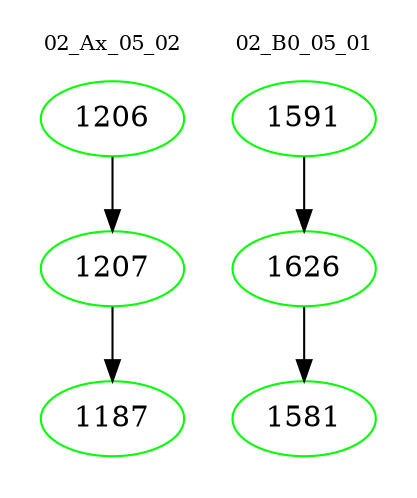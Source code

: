 digraph{
subgraph cluster_0 {
color = white
label = "02_Ax_05_02";
fontsize=10;
T0_1206 [label="1206", color="green"]
T0_1206 -> T0_1207 [color="black"]
T0_1207 [label="1207", color="green"]
T0_1207 -> T0_1187 [color="black"]
T0_1187 [label="1187", color="green"]
}
subgraph cluster_1 {
color = white
label = "02_B0_05_01";
fontsize=10;
T1_1591 [label="1591", color="green"]
T1_1591 -> T1_1626 [color="black"]
T1_1626 [label="1626", color="green"]
T1_1626 -> T1_1581 [color="black"]
T1_1581 [label="1581", color="green"]
}
}
